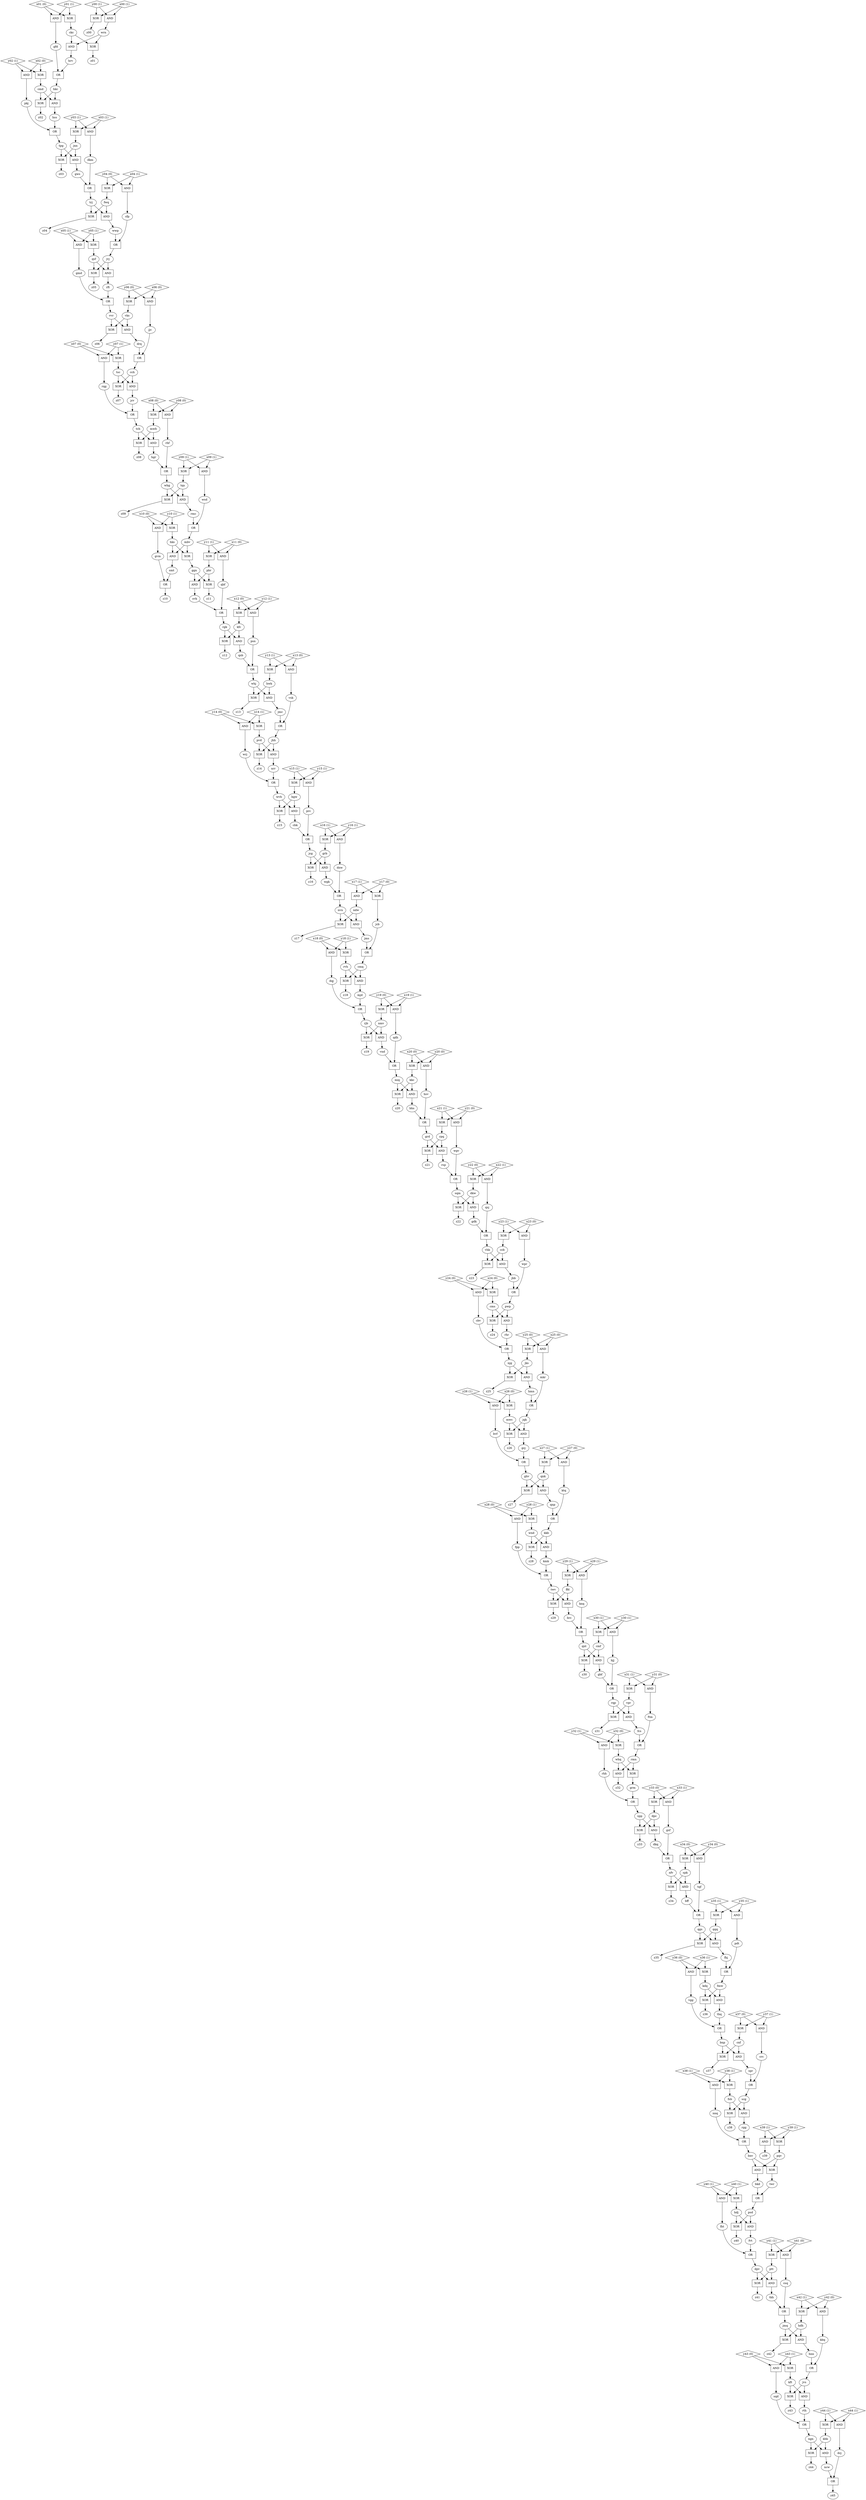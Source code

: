 digraph circuit {
  // Input nodes
  y00 [shape=diamond,label="y00 (1)"];
  y08 [shape=diamond,label="y08 (0)"];
  y17 [shape=diamond,label="y17 (0)"];
  y20 [shape=diamond,label="y20 (0)"];
  y42 [shape=diamond,label="y42 (0)"];
  x36 [shape=diamond,label="x36 (1)"];
  y34 [shape=diamond,label="y34 (0)"];
  x33 [shape=diamond,label="x33 (1)"];
  x39 [shape=diamond,label="x39 (1)"];
  x09 [shape=diamond,label="x09 (1)"];
  x43 [shape=diamond,label="x43 (1)"];
  y21 [shape=diamond,label="y21 (0)"];
  x24 [shape=diamond,label="x24 (0)"];
  x06 [shape=diamond,label="x06 (0)"];
  x25 [shape=diamond,label="x25 (0)"];
  y05 [shape=diamond,label="y05 (1)"];
  x14 [shape=diamond,label="x14 (1)"];
  y15 [shape=diamond,label="y15 (1)"];
  y33 [shape=diamond,label="y33 (0)"];
  x04 [shape=diamond,label="x04 (1)"];
  y35 [shape=diamond,label="y35 (1)"];
  y18 [shape=diamond,label="y18 (1)"];
  x19 [shape=diamond,label="x19 (1)"];
  x05 [shape=diamond,label="x05 (1)"];
  x00 [shape=diamond,label="x00 (1)"];
  x21 [shape=diamond,label="x21 (1)"];
  y40 [shape=diamond,label="y40 (1)"];
  x01 [shape=diamond,label="x01 (0)"];
  y02 [shape=diamond,label="y02 (1)"];
  x26 [shape=diamond,label="x26 (0)"];
  y04 [shape=diamond,label="y04 (0)"];
  y19 [shape=diamond,label="y19 (0)"];
  y31 [shape=diamond,label="y31 (0)"];
  x17 [shape=diamond,label="x17 (1)"];
  y43 [shape=diamond,label="y43 (0)"];
  y09 [shape=diamond,label="y09 (1)"];
  y07 [shape=diamond,label="y07 (1)"];
  y06 [shape=diamond,label="y06 (0)"];
  y30 [shape=diamond,label="y30 (1)"];
  x23 [shape=diamond,label="x23 (0)"];
  x32 [shape=diamond,label="x32 (0)"];
  y28 [shape=diamond,label="y28 (1)"];
  y36 [shape=diamond,label="y36 (0)"];
  y38 [shape=diamond,label="y38 (1)"];
  x31 [shape=diamond,label="x31 (1)"];
  y25 [shape=diamond,label="y25 (0)"];
  x13 [shape=diamond,label="x13 (0)"];
  y10 [shape=diamond,label="y10 (1)"];
  y16 [shape=diamond,label="y16 (1)"];
  y24 [shape=diamond,label="y24 (0)"];
  x41 [shape=diamond,label="x41 (0)"];
  y13 [shape=diamond,label="y13 (1)"];
  x10 [shape=diamond,label="x10 (0)"];
  x30 [shape=diamond,label="x30 (1)"];
  x28 [shape=diamond,label="x28 (0)"];
  x34 [shape=diamond,label="x34 (0)"];
  y01 [shape=diamond,label="y01 (1)"];
  x12 [shape=diamond,label="x12 (0)"];
  y32 [shape=diamond,label="y32 (1)"];
  x18 [shape=diamond,label="x18 (0)"];
  x11 [shape=diamond,label="x11 (0)"];
  x29 [shape=diamond,label="x29 (1)"];
  y12 [shape=diamond,label="y12 (1)"];
  x44 [shape=diamond,label="x44 (1)"];
  y27 [shape=diamond,label="y27 (0)"];
  x22 [shape=diamond,label="x22 (1)"];
  x16 [shape=diamond,label="x16 (1)"];
  y26 [shape=diamond,label="y26 (1)"];
  y37 [shape=diamond,label="y37 (1)"];
  y39 [shape=diamond,label="y39 (1)"];
  y44 [shape=diamond,label="y44 (1)"];
  x38 [shape=diamond,label="x38 (1)"];
  x42 [shape=diamond,label="x42 (1)"];
  x07 [shape=diamond,label="x07 (0)"];
  x27 [shape=diamond,label="x27 (1)"];
  x40 [shape=diamond,label="x40 (1)"];
  y23 [shape=diamond,label="y23 (1)"];
  y14 [shape=diamond,label="y14 (0)"];
  y41 [shape=diamond,label="y41 (1)"];
  x37 [shape=diamond,label="x37 (0)"];
  x08 [shape=diamond,label="x08 (0)"];
  y11 [shape=diamond,label="y11 (1)"];
  x03 [shape=diamond,label="x03 (1)"];
  x15 [shape=diamond,label="x15 (1)"];
  x20 [shape=diamond,label="x20 (0)"];
  y03 [shape=diamond,label="y03 (1)"];
  y22 [shape=diamond,label="y22 (0)"];
  y29 [shape=diamond,label="y29 (1)"];
  x35 [shape=diamond,label="x35 (1)"];
  x02 [shape=diamond,label="x02 (0)"];

  // Logic gates and connections
  gate_0 [shape=box,label="AND"];
  hdh -> gate_0;
  jmq -> gate_0;
  gate_0 -> hnn;
  gate_1 [shape=box,label="AND"];
  cms -> gate_1;
  pwp -> gate_1;
  gate_1 -> rhr;
  gate_2 [shape=box,label="AND"];
  x35 -> gate_2;
  y35 -> gate_2;
  gate_2 -> pdt;
  gate_3 [shape=box,label="XOR"];
  dpv -> gate_3;
  ptt -> gate_3;
  gate_3 -> z41;
  gate_4 [shape=box,label="XOR"];
  x05 -> gate_4;
  y05 -> gate_4;
  gate_4 -> qsf;
  gate_5 [shape=box,label="AND"];
  x02 -> gate_5;
  y02 -> gate_5;
  gate_5 -> pkj;
  gate_6 [shape=box,label="XOR"];
  sqm -> gate_6;
  dkw -> gate_6;
  gate_6 -> z22;
  gate_7 [shape=box,label="XOR"];
  x35 -> gate_7;
  y35 -> gate_7;
  gate_7 -> qqq;
  gate_8 [shape=box,label="XOR"];
  pbr -> gate_8;
  ggn -> gate_8;
  gate_8 -> z11;
  gate_9 [shape=box,label="XOR"];
  ckc -> gate_9;
  wrn -> gate_9;
  gate_9 -> z01;
  gate_10 [shape=box,label="AND"];
  y32 -> gate_10;
  x32 -> gate_10;
  gate_10 -> rhh;
  gate_11 [shape=box,label="XOR"];
  tqs -> gate_11;
  whg -> gate_11;
  gate_11 -> z09;
  gate_12 [shape=box,label="XOR"];
  jmq -> gate_12;
  hdh -> gate_12;
  gate_12 -> z42;
  gate_13 [shape=box,label="XOR"];
  y22 -> gate_13;
  x22 -> gate_13;
  gate_13 -> dkw;
  gate_14 [shape=box,label="AND"];
  pqv -> gate_14;
  bnv -> gate_14;
  gate_14 -> bkd;
  gate_15 [shape=box,label="AND"];
  pvd -> gate_15;
  jhh -> gate_15;
  gate_15 -> nrr;
  gate_16 [shape=box,label="OR"];
  spr -> gate_16;
  crc -> gate_16;
  gate_16 -> scg;
  gate_17 [shape=box,label="AND"];
  mwc -> gate_17;
  jqk -> gate_17;
  gate_17 -> gcj;
  gate_18 [shape=box,label="OR"];
  gbf -> gate_18;
  bjj -> gate_18;
  gate_18 -> rqp;
  gate_19 [shape=box,label="AND"];
  y24 -> gate_19;
  x24 -> gate_19;
  gate_19 -> cbv;
  gate_20 [shape=box,label="OR"];
  vsk -> gate_20;
  jmc -> gate_20;
  gate_20 -> jhh;
  gate_21 [shape=box,label="AND"];
  x39 -> gate_21;
  y39 -> gate_21;
  gate_21 -> z39;
  gate_22 [shape=box,label="AND"];
  kdq -> gate_22;
  fmw -> gate_22;
  gate_22 -> thq;
  gate_23 [shape=box,label="XOR"];
  x32 -> gate_23;
  y32 -> gate_23;
  gate_23 -> whq;
  gate_24 [shape=box,label="XOR"];
  x20 -> gate_24;
  y20 -> gate_24;
  gate_24 -> kkc;
  gate_25 [shape=box,label="AND"];
  cnf -> gate_25;
  bnp -> gate_25;
  gate_25 -> spr;
  gate_26 [shape=box,label="XOR"];
  bgw -> gate_26;
  wvb -> gate_26;
  gate_26 -> z15;
  gate_27 [shape=box,label="XOR"];
  qnt -> gate_27;
  cmf -> gate_27;
  gate_27 -> z30;
  gate_28 [shape=box,label="XOR"];
  x01 -> gate_28;
  y01 -> gate_28;
  gate_28 -> ckc;
  gate_29 [shape=box,label="OR"];
  bhs -> gate_29;
  hsv -> gate_29;
  gate_29 -> grd;
  gate_30 [shape=box,label="OR"];
  vgg -> gate_30;
  thq -> gate_30;
  gate_30 -> bnp;
  gate_31 [shape=box,label="XOR"];
  nmv -> gate_31;
  rjb -> gate_31;
  gate_31 -> z19;
  gate_32 [shape=box,label="AND"];
  x28 -> gate_32;
  y28 -> gate_32;
  gate_32 -> fpp;
  gate_33 [shape=box,label="AND"];
  y23 -> gate_33;
  x23 -> gate_33;
  gate_33 -> wpr;
  gate_34 [shape=box,label="XOR"];
  y31 -> gate_34;
  x31 -> gate_34;
  gate_34 -> vpr;
  gate_35 [shape=box,label="XOR"];
  kfc -> gate_35;
  rgk -> gate_35;
  gate_35 -> z12;
  gate_36 [shape=box,label="AND"];
  fsb -> gate_36;
  scg -> gate_36;
  gate_36 -> rgg;
  gate_37 [shape=box,label="XOR"];
  x16 -> gate_37;
  y16 -> gate_37;
  gate_37 -> grb;
  gate_38 [shape=box,label="AND"];
  cch -> gate_38;
  tsc -> gate_38;
  gate_38 -> jcv;
  gate_39 [shape=box,label="AND"];
  y42 -> gate_39;
  x42 -> gate_39;
  gate_39 -> kbq;
  gate_40 [shape=box,label="AND"];
  x30 -> gate_40;
  y30 -> gate_40;
  gate_40 -> bjj;
  gate_41 [shape=box,label="AND"];
  tqs -> gate_41;
  whg -> gate_41;
  gate_41 -> rmc;
  gate_42 [shape=box,label="XOR"];
  y09 -> gate_42;
  x09 -> gate_42;
  gate_42 -> tqs;
  gate_43 [shape=box,label="XOR"];
  y40 -> gate_43;
  x40 -> gate_43;
  gate_43 -> hdj;
  gate_44 [shape=box,label="AND"];
  y07 -> gate_44;
  x07 -> gate_44;
  gate_44 -> rqg;
  gate_45 [shape=box,label="AND"];
  y00 -> gate_45;
  x00 -> gate_45;
  gate_45 -> wrn;
  gate_46 [shape=box,label="OR"];
  bvf -> gate_46;
  gcj -> gate_46;
  gate_46 -> ghv;
  gate_47 [shape=box,label="AND"];
  whj -> gate_47;
  hwk -> gate_47;
  gate_47 -> jmc;
  gate_48 [shape=box,label="XOR"];
  qqq -> gate_48;
  qgs -> gate_48;
  gate_48 -> z35;
  gate_49 [shape=box,label="AND"];
  y34 -> gate_49;
  x34 -> gate_49;
  gate_49 -> tqf;
  gate_50 [shape=box,label="OR"];
  drq -> gate_50;
  jjc -> gate_50;
  gate_50 -> cch;
  gate_51 [shape=box,label="AND"];
  y01 -> gate_51;
  x01 -> gate_51;
  gate_51 -> gfd;
  gate_52 [shape=box,label="AND"];
  qnk -> gate_52;
  ghv -> gate_52;
  gate_52 -> qnp;
  gate_53 [shape=box,label="AND"];
  y41 -> gate_53;
  x41 -> gate_53;
  gate_53 -> csq;
  gate_54 [shape=box,label="AND"];
  y36 -> gate_54;
  x36 -> gate_54;
  gate_54 -> vgg;
  gate_55 [shape=box,label="XOR"];
  x24 -> gate_55;
  y24 -> gate_55;
  gate_55 -> cms;
  gate_56 [shape=box,label="XOR"];
  x02 -> gate_56;
  y02 -> gate_56;
  gate_56 -> cmd;
  gate_57 [shape=box,label="AND"];
  jvs -> gate_57;
  kft -> gate_57;
  gate_57 -> rth;
  gate_58 [shape=box,label="XOR"];
  rmn -> gate_58;
  whq -> gate_58;
  gate_58 -> grm;
  gate_59 [shape=box,label="XOR"];
  spk -> gate_59;
  nfv -> gate_59;
  gate_59 -> z34;
  gate_60 [shape=box,label="OR"];
  nnq -> gate_60;
  rgg -> gate_60;
  gate_60 -> bnv;
  gate_61 [shape=box,label="AND"];
  y08 -> gate_61;
  x08 -> gate_61;
  gate_61 -> rhf;
  gate_62 [shape=box,label="AND"];
  y06 -> gate_62;
  x06 -> gate_62;
  gate_62 -> jjc;
  gate_63 [shape=box,label="XOR"];
  y26 -> gate_63;
  x26 -> gate_63;
  gate_63 -> mwc;
  gate_64 [shape=box,label="XOR"];
  y28 -> gate_64;
  x28 -> gate_64;
  gate_64 -> wnd;
  gate_65 [shape=box,label="XOR"];
  mnj -> gate_65;
  kkc -> gate_65;
  gate_65 -> z20;
  gate_66 [shape=box,label="AND"];
  cmq -> gate_66;
  rvh -> gate_66;
  gate_66 -> mjd;
  gate_67 [shape=box,label="OR"];
  kbq -> gate_67;
  hnn -> gate_67;
  gate_67 -> jvs;
  gate_68 [shape=box,label="XOR"];
  tpg -> gate_68;
  jnn -> gate_68;
  gate_68 -> z03;
  gate_69 [shape=box,label="AND"];
  vks -> gate_69;
  vvr -> gate_69;
  gate_69 -> drq;
  gate_70 [shape=box,label="OR"];
  dkq -> gate_70;
  gsf -> gate_70;
  gate_70 -> nfv;
  gate_71 [shape=box,label="AND"];
  jnn -> gate_71;
  tpg -> gate_71;
  gate_71 -> gws;
  gate_72 [shape=box,label="XOR"];
  y36 -> gate_72;
  x36 -> gate_72;
  gate_72 -> kdq;
  gate_73 [shape=box,label="AND"];
  psd -> gate_73;
  hdj -> gate_73;
  gate_73 -> fvt;
  gate_74 [shape=box,label="AND"];
  x44 -> gate_74;
  y44 -> gate_74;
  gate_74 -> dcj;
  gate_75 [shape=box,label="AND"];
  x25 -> gate_75;
  y25 -> gate_75;
  gate_75 -> mkr;
  gate_76 [shape=box,label="AND"];
  y16 -> gate_76;
  x16 -> gate_76;
  gate_76 -> dnw;
  gate_77 [shape=box,label="OR"];
  wpr -> gate_77;
  jbb -> gate_77;
  gate_77 -> pwp;
  gate_78 [shape=box,label="XOR"];
  scg -> gate_78;
  fsb -> gate_78;
  gate_78 -> z38;
  gate_79 [shape=box,label="OR"];
  twr -> gate_79;
  bkd -> gate_79;
  gate_79 -> psd;
  gate_80 [shape=box,label="XOR"];
  vvr -> gate_80;
  vks -> gate_80;
  gate_80 -> z06;
  gate_81 [shape=box,label="XOR"];
  x37 -> gate_81;
  y37 -> gate_81;
  gate_81 -> cnf;
  gate_82 [shape=box,label="AND"];
  ptt -> gate_82;
  dpv -> gate_82;
  gate_82 -> tkh;
  gate_83 [shape=box,label="XOR"];
  x03 -> gate_83;
  y03 -> gate_83;
  gate_83 -> jnn;
  gate_84 [shape=box,label="AND"];
  cmf -> gate_84;
  qnt -> gate_84;
  gate_84 -> gbf;
  gate_85 [shape=box,label="AND"];
  x14 -> gate_85;
  y14 -> gate_85;
  gate_85 -> wrj;
  gate_86 [shape=box,label="AND"];
  jvj -> gate_86;
  qsf -> gate_86;
  gate_86 -> rft;
  gate_87 [shape=box,label="XOR"];
  fwq -> gate_87;
  trj -> gate_87;
  gate_87 -> z04;
  gate_88 [shape=box,label="AND"];
  x03 -> gate_88;
  y03 -> gate_88;
  gate_88 -> dkm;
  gate_89 [shape=box,label="AND"];
  ckc -> gate_89;
  wrn -> gate_89;
  gate_89 -> hrv;
  gate_90 [shape=box,label="XOR"];
  hdj -> gate_90;
  psd -> gate_90;
  gate_90 -> z40;
  gate_91 [shape=box,label="XOR"];
  x17 -> gate_91;
  y17 -> gate_91;
  gate_91 -> jcb;
  gate_92 [shape=box,label="XOR"];
  jhh -> gate_92;
  pvd -> gate_92;
  gate_92 -> z14;
  gate_93 [shape=box,label="XOR"];
  ffd -> gate_93;
  twv -> gate_93;
  gate_93 -> z29;
  gate_94 [shape=box,label="AND"];
  bgw -> gate_94;
  wvb -> gate_94;
  gate_94 -> cbk;
  gate_95 [shape=box,label="XOR"];
  y21 -> gate_95;
  x21 -> gate_95;
  gate_95 -> rpq;
  gate_96 [shape=box,label="XOR"];
  cch -> gate_96;
  tsc -> gate_96;
  gate_96 -> z07;
  gate_97 [shape=box,label="AND"];
  x26 -> gate_97;
  y26 -> gate_97;
  gate_97 -> bvf;
  gate_98 [shape=box,label="XOR"];
  y23 -> gate_98;
  x23 -> gate_98;
  gate_98 -> ccb;
  gate_99 [shape=box,label="XOR"];
  x18 -> gate_99;
  y18 -> gate_99;
  gate_99 -> rvh;
  gate_100 [shape=box,label="XOR"];
  kbk -> gate_100;
  ngn -> gate_100;
  gate_100 -> z44;
  gate_101 [shape=box,label="XOR"];
  y38 -> gate_101;
  x38 -> gate_101;
  gate_101 -> fsb;
  gate_102 [shape=box,label="AND"];
  vpr -> gate_102;
  rqp -> gate_102;
  gate_102 -> fcs;
  gate_103 [shape=box,label="AND"];
  x04 -> gate_103;
  y04 -> gate_103;
  gate_103 -> cfp;
  gate_104 [shape=box,label="OR"];
  jcb -> gate_104;
  jms -> gate_104;
  gate_104 -> cmq;
  gate_105 [shape=box,label="OR"];
  cbk -> gate_105;
  prc -> gate_105;
  gate_105 -> jcg;
  gate_106 [shape=box,label="AND"];
  x33 -> gate_106;
  y33 -> gate_106;
  gate_106 -> gsf;
  gate_107 [shape=box,label="AND"];
  y11 -> gate_107;
  x11 -> gate_107;
  gate_107 -> qbf;
  gate_108 [shape=box,label="XOR"];
  y41 -> gate_108;
  x41 -> gate_108;
  gate_108 -> ptt;
  gate_109 [shape=box,label="XOR"];
  y43 -> gate_109;
  x43 -> gate_109;
  gate_109 -> kft;
  gate_110 [shape=box,label="AND"];
  cmd -> gate_110;
  hkc -> gate_110;
  gate_110 -> hss;
  gate_111 [shape=box,label="OR"];
  rft -> gate_111;
  gmd -> gate_111;
  gate_111 -> vvr;
  gate_112 [shape=box,label="XOR"];
  jcg -> gate_112;
  grb -> gate_112;
  gate_112 -> z16;
  gate_113 [shape=box,label="XOR"];
  x00 -> gate_113;
  y00 -> gate_113;
  gate_113 -> z00;
  gate_114 [shape=box,label="XOR"];
  y27 -> gate_114;
  x27 -> gate_114;
  gate_114 -> qnk;
  gate_115 [shape=box,label="OR"];
  cbv -> gate_115;
  rhr -> gate_115;
  gate_115 -> njg;
  gate_116 [shape=box,label="XOR"];
  y10 -> gate_116;
  x10 -> gate_116;
  gate_116 -> hks;
  gate_117 [shape=box,label="AND"];
  hks -> gate_117;
  mbv -> gate_117;
  gate_117 -> smt;
  gate_118 [shape=box,label="OR"];
  bff -> gate_118;
  tqf -> gate_118;
  gate_118 -> qgs;
  gate_119 [shape=box,label="AND"];
  spk -> gate_119;
  nfv -> gate_119;
  gate_119 -> bff;
  gate_120 [shape=box,label="OR"];
  gfd -> gate_120;
  hrv -> gate_120;
  gate_120 -> hkc;
  gate_121 [shape=box,label="AND"];
  x21 -> gate_121;
  y21 -> gate_121;
  gate_121 -> wgv;
  gate_122 [shape=box,label="XOR"];
  x06 -> gate_122;
  y06 -> gate_122;
  gate_122 -> vks;
  gate_123 [shape=box,label="OR"];
  knq -> gate_123;
  brc -> gate_123;
  gate_123 -> qnt;
  gate_124 [shape=box,label="AND"];
  kkb -> gate_124;
  wnd -> gate_124;
  gate_124 -> kmk;
  gate_125 [shape=box,label="OR"];
  ncw -> gate_125;
  dcj -> gate_125;
  gate_125 -> z45;
  gate_126 [shape=box,label="OR"];
  pkj -> gate_126;
  hss -> gate_126;
  gate_126 -> tpg;
  gate_127 [shape=box,label="XOR"];
  hwk -> gate_127;
  whj -> gate_127;
  gate_127 -> z13;
  gate_128 [shape=box,label="XOR"];
  kkb -> gate_128;
  wnd -> gate_128;
  gate_128 -> z28;
  gate_129 [shape=box,label="AND"];
  ffd -> gate_129;
  twv -> gate_129;
  gate_129 -> brc;
  gate_130 [shape=box,label="OR"];
  fcs -> gate_130;
  ftm -> gate_130;
  gate_130 -> rmn;
  gate_131 [shape=box,label="OR"];
  mkr -> gate_131;
  hmn -> gate_131;
  gate_131 -> jqk;
  gate_132 [shape=box,label="OR"];
  gws -> gate_132;
  dkm -> gate_132;
  gate_132 -> trj;
  gate_133 [shape=box,label="OR"];
  mjd -> gate_133;
  dqj -> gate_133;
  gate_133 -> rjb;
  gate_134 [shape=box,label="XOR"];
  y04 -> gate_134;
  x04 -> gate_134;
  gate_134 -> fwq;
  gate_135 [shape=box,label="XOR"];
  x19 -> gate_135;
  y19 -> gate_135;
  gate_135 -> nmv;
  gate_136 [shape=box,label="XOR"];
  x11 -> gate_136;
  y11 -> gate_136;
  gate_136 -> pbr;
  gate_137 [shape=box,label="XOR"];
  x34 -> gate_137;
  y34 -> gate_137;
  gate_137 -> spk;
  gate_138 [shape=box,label="OR"];
  rmc -> gate_138;
  wsd -> gate_138;
  gate_138 -> mbv;
  gate_139 [shape=box,label="OR"];
  rhh -> gate_139;
  grm -> gate_139;
  gate_139 -> spp;
  gate_140 [shape=box,label="XOR"];
  tch -> gate_140;
  mwb -> gate_140;
  gate_140 -> z08;
  gate_141 [shape=box,label="XOR"];
  ghv -> gate_141;
  qnk -> gate_141;
  gate_141 -> z27;
  gate_142 [shape=box,label="XOR"];
  x15 -> gate_142;
  y15 -> gate_142;
  gate_142 -> bgw;
  gate_143 [shape=box,label="AND"];
  x18 -> gate_143;
  y18 -> gate_143;
  gate_143 -> dqj;
  gate_144 [shape=box,label="AND"];
  y29 -> gate_144;
  x29 -> gate_144;
  gate_144 -> knq;
  gate_145 [shape=box,label="XOR"];
  jvj -> gate_145;
  qsf -> gate_145;
  gate_145 -> z05;
  gate_146 [shape=box,label="XOR"];
  x25 -> gate_146;
  y25 -> gate_146;
  gate_146 -> jks;
  gate_147 [shape=box,label="AND"];
  jks -> gate_147;
  njg -> gate_147;
  gate_147 -> hmn;
  gate_148 [shape=box,label="OR"];
  fvt -> gate_148;
  fht -> gate_148;
  gate_148 -> dpv;
  gate_149 [shape=box,label="OR"];
  fpp -> gate_149;
  kmk -> gate_149;
  gate_149 -> twv;
  gate_150 [shape=box,label="AND"];
  x13 -> gate_150;
  y13 -> gate_150;
  gate_150 -> vsk;
  gate_151 [shape=box,label="AND"];
  y12 -> gate_151;
  x12 -> gate_151;
  gate_151 -> psn;
  gate_152 [shape=box,label="AND"];
  y15 -> gate_152;
  x15 -> gate_152;
  gate_152 -> prc;
  gate_153 [shape=box,label="XOR"];
  dpc -> gate_153;
  spp -> gate_153;
  gate_153 -> z33;
  gate_154 [shape=box,label="AND"];
  x20 -> gate_154;
  y20 -> gate_154;
  gate_154 -> hsv;
  gate_155 [shape=box,label="AND"];
  mwb -> gate_155;
  tch -> gate_155;
  gate_155 -> hgr;
  gate_156 [shape=box,label="OR"];
  nrr -> gate_156;
  wrj -> gate_156;
  gate_156 -> wvb;
  gate_157 [shape=box,label="OR"];
  jcv -> gate_157;
  rqg -> gate_157;
  gate_157 -> tch;
  gate_158 [shape=box,label="XOR"];
  x13 -> gate_158;
  y13 -> gate_158;
  gate_158 -> hwk;
  gate_159 [shape=box,label="XOR"];
  x08 -> gate_159;
  y08 -> gate_159;
  gate_159 -> mwb;
  gate_160 [shape=box,label="XOR"];
  rqp -> gate_160;
  vpr -> gate_160;
  gate_160 -> z31;
  gate_161 [shape=box,label="AND"];
  dkw -> gate_161;
  sqm -> gate_161;
  gate_161 -> gdk;
  gate_162 [shape=box,label="XOR"];
  x33 -> gate_162;
  y33 -> gate_162;
  gate_162 -> dpc;
  gate_163 [shape=box,label="XOR"];
  bnp -> gate_163;
  cnf -> gate_163;
  gate_163 -> z37;
  gate_164 [shape=box,label="OR"];
  ktq -> gate_164;
  qnp -> gate_164;
  gate_164 -> kkb;
  gate_165 [shape=box,label="XOR"];
  rpq -> gate_165;
  grd -> gate_165;
  gate_165 -> z21;
  gate_166 [shape=box,label="XOR"];
  cmd -> gate_166;
  hkc -> gate_166;
  gate_166 -> z02;
  gate_167 [shape=box,label="AND"];
  vhk -> gate_167;
  ccb -> gate_167;
  gate_167 -> jbb;
  gate_168 [shape=box,label="XOR"];
  jvs -> gate_168;
  kft -> gate_168;
  gate_168 -> z43;
  gate_169 [shape=box,label="XOR"];
  x07 -> gate_169;
  y07 -> gate_169;
  gate_169 -> tsc;
  gate_170 [shape=box,label="XOR"];
  x30 -> gate_170;
  y30 -> gate_170;
  gate_170 -> cmf;
  gate_171 [shape=box,label="AND"];
  y38 -> gate_171;
  x38 -> gate_171;
  gate_171 -> nnq;
  gate_172 [shape=box,label="AND"];
  y40 -> gate_172;
  x40 -> gate_172;
  gate_172 -> fht;
  gate_173 [shape=box,label="XOR"];
  y44 -> gate_173;
  x44 -> gate_173;
  gate_173 -> kbk;
  gate_174 [shape=box,label="XOR"];
  x14 -> gate_174;
  y14 -> gate_174;
  gate_174 -> pvd;
  gate_175 [shape=box,label="AND"];
  y43 -> gate_175;
  x43 -> gate_175;
  gate_175 -> sqd;
  gate_176 [shape=box,label="OR"];
  wgk -> gate_176;
  dnw -> gate_176;
  gate_176 -> nvn;
  gate_177 [shape=box,label="XOR"];
  ndw -> gate_177;
  nvn -> gate_177;
  gate_177 -> z17;
  gate_178 [shape=box,label="AND"];
  fwq -> gate_178;
  trj -> gate_178;
  gate_178 -> wwp;
  gate_179 [shape=box,label="AND"];
  x22 -> gate_179;
  y22 -> gate_179;
  gate_179 -> qsj;
  gate_180 [shape=box,label="OR"];
  fhj -> gate_180;
  pdt -> gate_180;
  gate_180 -> fmw;
  gate_181 [shape=box,label="AND"];
  x37 -> gate_181;
  y37 -> gate_181;
  gate_181 -> crc;
  gate_182 [shape=box,label="XOR"];
  pqv -> gate_182;
  bnv -> gate_182;
  gate_182 -> twr;
  gate_183 [shape=box,label="AND"];
  y27 -> gate_183;
  x27 -> gate_183;
  gate_183 -> ktq;
  gate_184 [shape=box,label="XOR"];
  kdq -> gate_184;
  fmw -> gate_184;
  gate_184 -> z36;
  gate_185 [shape=box,label="AND"];
  rgk -> gate_185;
  kfc -> gate_185;
  gate_185 -> qsb;
  gate_186 [shape=box,label="OR"];
  psn -> gate_186;
  qsb -> gate_186;
  gate_186 -> whj;
  gate_187 [shape=box,label="OR"];
  gvm -> gate_187;
  smt -> gate_187;
  gate_187 -> z10;
  gate_188 [shape=box,label="XOR"];
  jks -> gate_188;
  njg -> gate_188;
  gate_188 -> z25;
  gate_189 [shape=box,label="XOR"];
  y12 -> gate_189;
  x12 -> gate_189;
  gate_189 -> kfc;
  gate_190 [shape=box,label="AND"];
  y19 -> gate_190;
  x19 -> gate_190;
  gate_190 -> qdh;
  gate_191 [shape=box,label="AND"];
  grd -> gate_191;
  rpq -> gate_191;
  gate_191 -> rsp;
  gate_192 [shape=box,label="AND"];
  x31 -> gate_192;
  y31 -> gate_192;
  gate_192 -> ftm;
  gate_193 [shape=box,label="AND"];
  rmn -> gate_193;
  whq -> gate_193;
  gate_193 -> z32;
  gate_194 [shape=box,label="AND"];
  x17 -> gate_194;
  y17 -> gate_194;
  gate_194 -> ndw;
  gate_195 [shape=box,label="OR"];
  vnd -> gate_195;
  qdh -> gate_195;
  gate_195 -> mnj;
  gate_196 [shape=box,label="XOR"];
  vhk -> gate_196;
  ccb -> gate_196;
  gate_196 -> z23;
  gate_197 [shape=box,label="XOR"];
  x42 -> gate_197;
  y42 -> gate_197;
  gate_197 -> hdh;
  gate_198 [shape=box,label="AND"];
  y09 -> gate_198;
  x09 -> gate_198;
  gate_198 -> wsd;
  gate_199 [shape=box,label="XOR"];
  mbv -> gate_199;
  hks -> gate_199;
  gate_199 -> ggn;
  gate_200 [shape=box,label="OR"];
  svk -> gate_200;
  qbf -> gate_200;
  gate_200 -> rgk;
  gate_201 [shape=box,label="AND"];
  y05 -> gate_201;
  x05 -> gate_201;
  gate_201 -> gmd;
  gate_202 [shape=box,label="OR"];
  wwp -> gate_202;
  cfp -> gate_202;
  gate_202 -> jvj;
  gate_203 [shape=box,label="XOR"];
  jqk -> gate_203;
  mwc -> gate_203;
  gate_203 -> z26;
  gate_204 [shape=box,label="AND"];
  qqq -> gate_204;
  qgs -> gate_204;
  gate_204 -> fhj;
  gate_205 [shape=box,label="XOR"];
  pwp -> gate_205;
  cms -> gate_205;
  gate_205 -> z24;
  gate_206 [shape=box,label="OR"];
  sqd -> gate_206;
  rth -> gate_206;
  gate_206 -> ngn;
  gate_207 [shape=box,label="AND"];
  nvn -> gate_207;
  ndw -> gate_207;
  gate_207 -> jms;
  gate_208 [shape=box,label="AND"];
  jcg -> gate_208;
  grb -> gate_208;
  gate_208 -> wgk;
  gate_209 [shape=box,label="OR"];
  qsj -> gate_209;
  gdk -> gate_209;
  gate_209 -> vhk;
  gate_210 [shape=box,label="OR"];
  rhf -> gate_210;
  hgr -> gate_210;
  gate_210 -> whg;
  gate_211 [shape=box,label="XOR"];
  x39 -> gate_211;
  y39 -> gate_211;
  gate_211 -> pqv;
  gate_212 [shape=box,label="OR"];
  csq -> gate_212;
  tkh -> gate_212;
  gate_212 -> jmq;
  gate_213 [shape=box,label="AND"];
  dpc -> gate_213;
  spp -> gate_213;
  gate_213 -> dkq;
  gate_214 [shape=box,label="XOR"];
  y29 -> gate_214;
  x29 -> gate_214;
  gate_214 -> ffd;
  gate_215 [shape=box,label="AND"];
  mnj -> gate_215;
  kkc -> gate_215;
  gate_215 -> bhs;
  gate_216 [shape=box,label="AND"];
  nmv -> gate_216;
  rjb -> gate_216;
  gate_216 -> vnd;
  gate_217 [shape=box,label="XOR"];
  rvh -> gate_217;
  cmq -> gate_217;
  gate_217 -> z18;
  gate_218 [shape=box,label="AND"];
  y10 -> gate_218;
  x10 -> gate_218;
  gate_218 -> gvm;
  gate_219 [shape=box,label="OR"];
  rsp -> gate_219;
  wgv -> gate_219;
  gate_219 -> sqm;
  gate_220 [shape=box,label="AND"];
  kbk -> gate_220;
  ngn -> gate_220;
  gate_220 -> ncw;
  gate_221 [shape=box,label="AND"];
  ggn -> gate_221;
  pbr -> gate_221;
  gate_221 -> svk;
}
